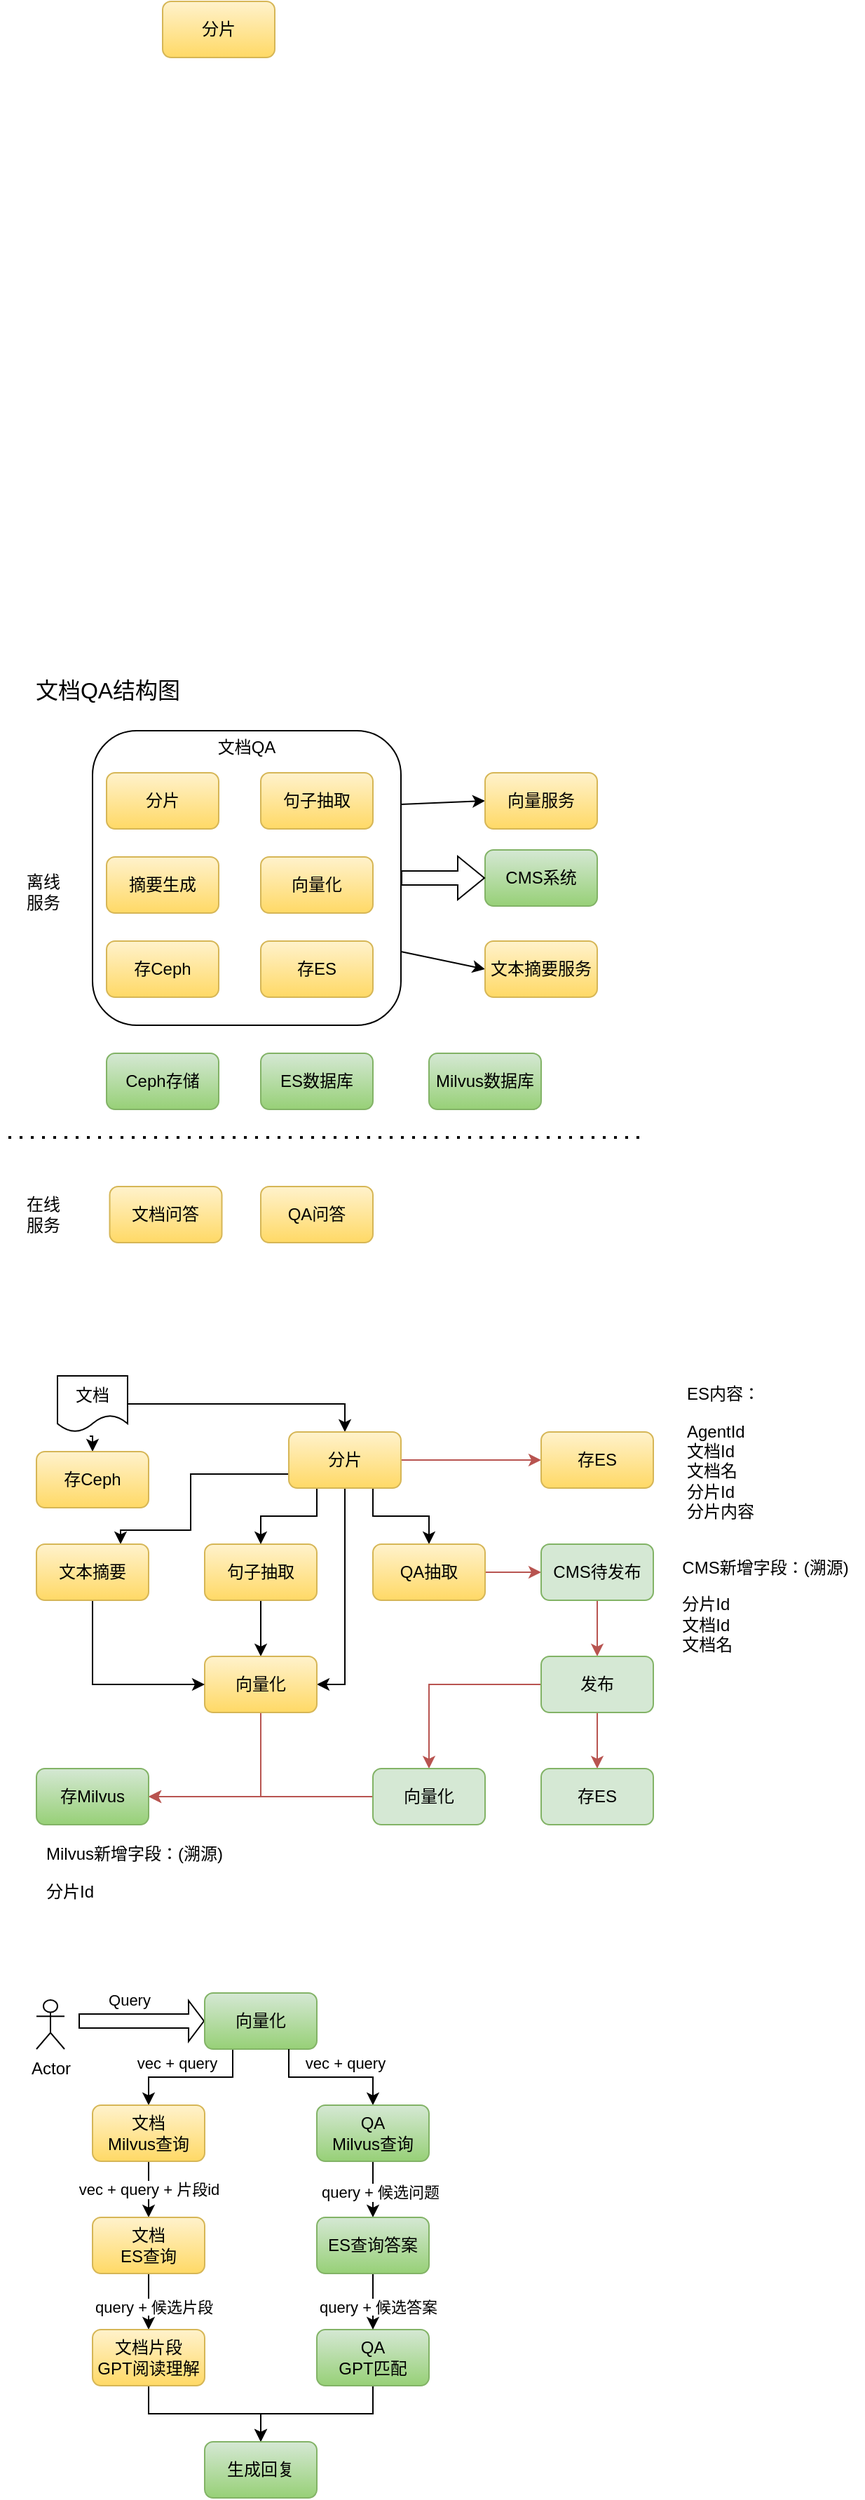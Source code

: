 <mxfile version="21.6.5" type="github">
  <diagram name="第 1 页" id="VAXkkfN3yXfzUiDOJ94b">
    <mxGraphModel dx="1434" dy="1927" grid="0" gridSize="10" guides="1" tooltips="1" connect="1" arrows="1" fold="1" page="1" pageScale="1" pageWidth="827" pageHeight="1169" math="0" shadow="0">
      <root>
        <mxCell id="0" />
        <mxCell id="1" parent="0" />
        <mxCell id="JsQhKpP70sVBwvGAXee8-13" style="rounded=0;orthogonalLoop=1;jettySize=auto;html=1;exitX=1;exitY=0.25;exitDx=0;exitDy=0;entryX=0;entryY=0.5;entryDx=0;entryDy=0;" edge="1" parent="1" source="JsQhKpP70sVBwvGAXee8-1" target="JsQhKpP70sVBwvGAXee8-6">
          <mxGeometry relative="1" as="geometry" />
        </mxCell>
        <mxCell id="JsQhKpP70sVBwvGAXee8-14" style="rounded=0;orthogonalLoop=1;jettySize=auto;html=1;exitX=1;exitY=0.75;exitDx=0;exitDy=0;entryX=0;entryY=0.5;entryDx=0;entryDy=0;" edge="1" parent="1" source="JsQhKpP70sVBwvGAXee8-1" target="JsQhKpP70sVBwvGAXee8-7">
          <mxGeometry relative="1" as="geometry" />
        </mxCell>
        <mxCell id="JsQhKpP70sVBwvGAXee8-1" value="&lt;div data-docx-has-block-data=&quot;false&quot; data-page-id=&quot;IavKd3UYRoMr8fxOqR1cjn0Enic&quot;&gt;&lt;div class=&quot;old-record-id-GwW4dI3B1oziIux4xi4cpaWLn6g&quot; style=&quot;&quot;&gt;文档QA&lt;/div&gt;&lt;div class=&quot;old-record-id-GwW4dI3B1oziIux4xi4cpaWLn6g&quot; style=&quot;&quot;&gt;&lt;br&gt;&lt;/div&gt;&lt;div class=&quot;old-record-id-GwW4dI3B1oziIux4xi4cpaWLn6g&quot; style=&quot;&quot;&gt;&lt;br&gt;&lt;/div&gt;&lt;div class=&quot;old-record-id-GwW4dI3B1oziIux4xi4cpaWLn6g&quot; style=&quot;&quot;&gt;&lt;br&gt;&lt;/div&gt;&lt;div class=&quot;old-record-id-GwW4dI3B1oziIux4xi4cpaWLn6g&quot; style=&quot;&quot;&gt;&lt;br&gt;&lt;/div&gt;&lt;div class=&quot;old-record-id-GwW4dI3B1oziIux4xi4cpaWLn6g&quot; style=&quot;&quot;&gt;&lt;br&gt;&lt;/div&gt;&lt;div class=&quot;old-record-id-GwW4dI3B1oziIux4xi4cpaWLn6g&quot; style=&quot;&quot;&gt;&lt;br&gt;&lt;/div&gt;&lt;div class=&quot;old-record-id-GwW4dI3B1oziIux4xi4cpaWLn6g&quot; style=&quot;&quot;&gt;&lt;br&gt;&lt;/div&gt;&lt;div class=&quot;old-record-id-GwW4dI3B1oziIux4xi4cpaWLn6g&quot; style=&quot;&quot;&gt;&lt;br&gt;&lt;/div&gt;&lt;div class=&quot;old-record-id-GwW4dI3B1oziIux4xi4cpaWLn6g&quot; style=&quot;&quot;&gt;&lt;br&gt;&lt;/div&gt;&lt;div class=&quot;old-record-id-GwW4dI3B1oziIux4xi4cpaWLn6g&quot; style=&quot;&quot;&gt;&lt;br&gt;&lt;/div&gt;&lt;div class=&quot;old-record-id-GwW4dI3B1oziIux4xi4cpaWLn6g&quot; style=&quot;&quot;&gt;&lt;br&gt;&lt;/div&gt;&lt;div class=&quot;old-record-id-GwW4dI3B1oziIux4xi4cpaWLn6g&quot; style=&quot;&quot;&gt;&lt;br&gt;&lt;/div&gt;&lt;div class=&quot;old-record-id-GwW4dI3B1oziIux4xi4cpaWLn6g&quot; style=&quot;&quot;&gt;&lt;br&gt;&lt;/div&gt;&lt;/div&gt;" style="rounded=1;whiteSpace=wrap;html=1;fillColor=none;" vertex="1" parent="1">
          <mxGeometry x="80" y="130" width="220" height="210" as="geometry" />
        </mxCell>
        <mxCell id="MwvR7IS0rDGGBposnLcL-12" style="edgeStyle=orthogonalEdgeStyle;rounded=0;orthogonalLoop=1;jettySize=auto;html=1;exitX=0.5;exitY=1;exitDx=0;exitDy=0;entryX=0.5;entryY=0;entryDx=0;entryDy=0;" parent="1" source="MwvR7IS0rDGGBposnLcL-1" target="MwvR7IS0rDGGBposnLcL-11" edge="1">
          <mxGeometry relative="1" as="geometry" />
        </mxCell>
        <mxCell id="MwvR7IS0rDGGBposnLcL-1" value="句子抽取" style="rounded=1;whiteSpace=wrap;html=1;fillColor=#fff2cc;gradientColor=#ffd966;strokeColor=#d6b656;" parent="1" vertex="1">
          <mxGeometry x="160" y="710" width="80" height="40" as="geometry" />
        </mxCell>
        <mxCell id="MwvR7IS0rDGGBposnLcL-16" style="edgeStyle=orthogonalEdgeStyle;rounded=0;orthogonalLoop=1;jettySize=auto;html=1;exitX=0.46;exitY=1.075;exitDx=0;exitDy=0;entryX=0.5;entryY=0;entryDx=0;entryDy=0;exitPerimeter=0;" parent="1" source="MwvR7IS0rDGGBposnLcL-2" target="MwvR7IS0rDGGBposnLcL-14" edge="1">
          <mxGeometry relative="1" as="geometry">
            <Array as="points">
              <mxPoint x="80" y="633" />
            </Array>
          </mxGeometry>
        </mxCell>
        <mxCell id="MwvR7IS0rDGGBposnLcL-17" style="edgeStyle=orthogonalEdgeStyle;rounded=0;orthogonalLoop=1;jettySize=auto;html=1;exitX=1;exitY=0.5;exitDx=0;exitDy=0;entryX=0.5;entryY=0;entryDx=0;entryDy=0;" parent="1" source="MwvR7IS0rDGGBposnLcL-2" target="MwvR7IS0rDGGBposnLcL-7" edge="1">
          <mxGeometry relative="1" as="geometry" />
        </mxCell>
        <mxCell id="MwvR7IS0rDGGBposnLcL-2" value="文档" style="shape=document;whiteSpace=wrap;html=1;boundedLbl=1;" parent="1" vertex="1">
          <mxGeometry x="55" y="590" width="50" height="40" as="geometry" />
        </mxCell>
        <mxCell id="MwvR7IS0rDGGBposnLcL-9" style="edgeStyle=orthogonalEdgeStyle;rounded=0;orthogonalLoop=1;jettySize=auto;html=1;exitX=0.25;exitY=1;exitDx=0;exitDy=0;entryX=0.5;entryY=0;entryDx=0;entryDy=0;" parent="1" source="MwvR7IS0rDGGBposnLcL-7" target="MwvR7IS0rDGGBposnLcL-1" edge="1">
          <mxGeometry relative="1" as="geometry" />
        </mxCell>
        <mxCell id="MwvR7IS0rDGGBposnLcL-10" style="edgeStyle=orthogonalEdgeStyle;rounded=0;orthogonalLoop=1;jettySize=auto;html=1;exitX=0.75;exitY=1;exitDx=0;exitDy=0;" parent="1" source="MwvR7IS0rDGGBposnLcL-7" target="MwvR7IS0rDGGBposnLcL-8" edge="1">
          <mxGeometry relative="1" as="geometry" />
        </mxCell>
        <mxCell id="MwvR7IS0rDGGBposnLcL-19" style="edgeStyle=orthogonalEdgeStyle;rounded=0;orthogonalLoop=1;jettySize=auto;html=1;exitX=1;exitY=0.5;exitDx=0;exitDy=0;entryX=0;entryY=0.5;entryDx=0;entryDy=0;fillColor=#f8cecc;gradientColor=#ea6b66;strokeColor=#b85450;" parent="1" source="MwvR7IS0rDGGBposnLcL-7" target="MwvR7IS0rDGGBposnLcL-18" edge="1">
          <mxGeometry relative="1" as="geometry" />
        </mxCell>
        <mxCell id="0MtGEua7XknT2rirbN3q-13" style="edgeStyle=orthogonalEdgeStyle;rounded=0;orthogonalLoop=1;jettySize=auto;html=1;exitX=0.5;exitY=1;exitDx=0;exitDy=0;entryX=1;entryY=0.5;entryDx=0;entryDy=0;" parent="1" source="MwvR7IS0rDGGBposnLcL-7" target="MwvR7IS0rDGGBposnLcL-11" edge="1">
          <mxGeometry relative="1" as="geometry" />
        </mxCell>
        <mxCell id="JsQhKpP70sVBwvGAXee8-9" style="edgeStyle=orthogonalEdgeStyle;rounded=0;orthogonalLoop=1;jettySize=auto;html=1;exitX=0;exitY=0.75;exitDx=0;exitDy=0;entryX=0.75;entryY=0;entryDx=0;entryDy=0;" edge="1" parent="1" source="MwvR7IS0rDGGBposnLcL-7" target="JsQhKpP70sVBwvGAXee8-8">
          <mxGeometry relative="1" as="geometry">
            <Array as="points">
              <mxPoint x="150" y="660" />
              <mxPoint x="150" y="700" />
              <mxPoint x="100" y="700" />
            </Array>
          </mxGeometry>
        </mxCell>
        <mxCell id="MwvR7IS0rDGGBposnLcL-7" value="分片" style="rounded=1;whiteSpace=wrap;html=1;fillColor=#fff2cc;gradientColor=#ffd966;strokeColor=#d6b656;" parent="1" vertex="1">
          <mxGeometry x="220" y="630" width="80" height="40" as="geometry" />
        </mxCell>
        <mxCell id="MwvR7IS0rDGGBposnLcL-13" style="edgeStyle=orthogonalEdgeStyle;rounded=0;orthogonalLoop=1;jettySize=auto;html=1;exitX=0.5;exitY=1;exitDx=0;exitDy=0;entryX=0.5;entryY=0;entryDx=0;entryDy=0;fillColor=#f8cecc;gradientColor=#ea6b66;strokeColor=#b85450;" parent="1" source="0MtGEua7XknT2rirbN3q-4" target="0MtGEua7XknT2rirbN3q-1" edge="1">
          <mxGeometry relative="1" as="geometry" />
        </mxCell>
        <mxCell id="0MtGEua7XknT2rirbN3q-5" style="edgeStyle=orthogonalEdgeStyle;rounded=0;orthogonalLoop=1;jettySize=auto;html=1;exitX=1;exitY=0.5;exitDx=0;exitDy=0;entryX=0;entryY=0.5;entryDx=0;entryDy=0;fillColor=#f8cecc;gradientColor=#ea6b66;strokeColor=#b85450;" parent="1" source="MwvR7IS0rDGGBposnLcL-8" target="0MtGEua7XknT2rirbN3q-4" edge="1">
          <mxGeometry relative="1" as="geometry" />
        </mxCell>
        <mxCell id="MwvR7IS0rDGGBposnLcL-8" value="QA抽取" style="rounded=1;whiteSpace=wrap;html=1;fillColor=#fff2cc;gradientColor=#ffd966;strokeColor=#d6b656;" parent="1" vertex="1">
          <mxGeometry x="280" y="710" width="80" height="40" as="geometry" />
        </mxCell>
        <mxCell id="0MtGEua7XknT2rirbN3q-3" style="edgeStyle=orthogonalEdgeStyle;rounded=0;orthogonalLoop=1;jettySize=auto;html=1;exitX=0.5;exitY=1;exitDx=0;exitDy=0;entryX=1;entryY=0.5;entryDx=0;entryDy=0;fillColor=#f8cecc;gradientColor=#ea6b66;strokeColor=#b85450;" parent="1" source="MwvR7IS0rDGGBposnLcL-11" target="0MtGEua7XknT2rirbN3q-2" edge="1">
          <mxGeometry relative="1" as="geometry" />
        </mxCell>
        <mxCell id="MwvR7IS0rDGGBposnLcL-11" value="向量化" style="rounded=1;whiteSpace=wrap;html=1;fillColor=#fff2cc;gradientColor=#ffd966;strokeColor=#d6b656;" parent="1" vertex="1">
          <mxGeometry x="160" y="790" width="80" height="40" as="geometry" />
        </mxCell>
        <mxCell id="MwvR7IS0rDGGBposnLcL-14" value="存Ceph" style="rounded=1;whiteSpace=wrap;html=1;fillColor=#fff2cc;gradientColor=#ffd966;strokeColor=#d6b656;" parent="1" vertex="1">
          <mxGeometry x="40" y="644" width="80" height="40" as="geometry" />
        </mxCell>
        <mxCell id="MwvR7IS0rDGGBposnLcL-18" value="存ES" style="rounded=1;whiteSpace=wrap;html=1;fillColor=#fff2cc;gradientColor=#ffd966;strokeColor=#d6b656;" parent="1" vertex="1">
          <mxGeometry x="400" y="630" width="80" height="40" as="geometry" />
        </mxCell>
        <mxCell id="MwvR7IS0rDGGBposnLcL-22" value="ES内容：&lt;br&gt;&lt;p style=&quot;border-color: var(--border-color); text-align: left;&quot;&gt;AgentId&lt;br&gt;文档Id&lt;br style=&quot;border-color: var(--border-color); text-align: center;&quot;&gt;文档名&lt;br style=&quot;border-color: var(--border-color);&quot;&gt;分片Id&lt;br style=&quot;border-color: var(--border-color);&quot;&gt;分片内容&lt;/p&gt;&lt;p style=&quot;border-color: var(--border-color); text-align: left;&quot;&gt;&lt;span style=&quot;border-color: var(--border-color); text-align: center;&quot;&gt;&lt;br style=&quot;border-color: var(--border-color);&quot;&gt;&lt;/span&gt;&lt;/p&gt;" style="text;html=1;strokeColor=none;fillColor=none;align=center;verticalAlign=middle;whiteSpace=wrap;rounded=0;" parent="1" vertex="1">
          <mxGeometry x="500" y="649" width="60" height="30" as="geometry" />
        </mxCell>
        <mxCell id="0MtGEua7XknT2rirbN3q-7" style="edgeStyle=orthogonalEdgeStyle;rounded=0;orthogonalLoop=1;jettySize=auto;html=1;exitX=0;exitY=0.5;exitDx=0;exitDy=0;entryX=0.5;entryY=0;entryDx=0;entryDy=0;fillColor=#f8cecc;gradientColor=#ea6b66;strokeColor=#b85450;" parent="1" source="0MtGEua7XknT2rirbN3q-1" target="0MtGEua7XknT2rirbN3q-6" edge="1">
          <mxGeometry relative="1" as="geometry" />
        </mxCell>
        <mxCell id="0MtGEua7XknT2rirbN3q-10" style="edgeStyle=orthogonalEdgeStyle;rounded=0;orthogonalLoop=1;jettySize=auto;html=1;exitX=0.5;exitY=1;exitDx=0;exitDy=0;entryX=0.5;entryY=0;entryDx=0;entryDy=0;fillColor=#f8cecc;gradientColor=#ea6b66;strokeColor=#b85450;" parent="1" source="0MtGEua7XknT2rirbN3q-1" target="0MtGEua7XknT2rirbN3q-9" edge="1">
          <mxGeometry relative="1" as="geometry" />
        </mxCell>
        <mxCell id="0MtGEua7XknT2rirbN3q-1" value="发布" style="rounded=1;whiteSpace=wrap;html=1;fillColor=#d5e8d4;strokeColor=#82b366;" parent="1" vertex="1">
          <mxGeometry x="400" y="790" width="80" height="40" as="geometry" />
        </mxCell>
        <mxCell id="0MtGEua7XknT2rirbN3q-2" value="存Milvus" style="rounded=1;whiteSpace=wrap;html=1;fillColor=#d5e8d4;gradientColor=#97d077;strokeColor=#82b366;" parent="1" vertex="1">
          <mxGeometry x="40" y="870" width="80" height="40" as="geometry" />
        </mxCell>
        <mxCell id="0MtGEua7XknT2rirbN3q-4" value="CMS待发布" style="rounded=1;whiteSpace=wrap;html=1;fillColor=#d5e8d4;strokeColor=#82b366;" parent="1" vertex="1">
          <mxGeometry x="400" y="710" width="80" height="40" as="geometry" />
        </mxCell>
        <mxCell id="0MtGEua7XknT2rirbN3q-8" style="edgeStyle=orthogonalEdgeStyle;rounded=0;orthogonalLoop=1;jettySize=auto;html=1;exitX=0;exitY=0.5;exitDx=0;exitDy=0;fillColor=#f8cecc;gradientColor=#ea6b66;strokeColor=#b85450;" parent="1" source="0MtGEua7XknT2rirbN3q-6" target="0MtGEua7XknT2rirbN3q-2" edge="1">
          <mxGeometry relative="1" as="geometry" />
        </mxCell>
        <mxCell id="0MtGEua7XknT2rirbN3q-6" value="向量化" style="rounded=1;whiteSpace=wrap;html=1;fillColor=#d5e8d4;strokeColor=#82b366;" parent="1" vertex="1">
          <mxGeometry x="280" y="870" width="80" height="40" as="geometry" />
        </mxCell>
        <mxCell id="0MtGEua7XknT2rirbN3q-9" value="存ES" style="rounded=1;whiteSpace=wrap;html=1;fillColor=#d5e8d4;strokeColor=#82b366;" parent="1" vertex="1">
          <mxGeometry x="400" y="870" width="80" height="40" as="geometry" />
        </mxCell>
        <mxCell id="0MtGEua7XknT2rirbN3q-11" value="CMS新增字段：(溯源)&lt;br&gt;&lt;p style=&quot;border-color: var(--border-color); text-align: left;&quot;&gt;分片Id&lt;br style=&quot;border-color: var(--border-color);&quot;&gt;文档Id&lt;br style=&quot;border-color: var(--border-color); text-align: center;&quot;&gt;文档名&lt;br style=&quot;border-color: var(--border-color);&quot;&gt;&lt;/p&gt;" style="text;html=1;strokeColor=none;fillColor=none;align=center;verticalAlign=middle;whiteSpace=wrap;rounded=0;" parent="1" vertex="1">
          <mxGeometry x="490" y="710" width="140" height="100" as="geometry" />
        </mxCell>
        <mxCell id="0MtGEua7XknT2rirbN3q-12" value="Milvus新增字段：(溯源)&lt;br&gt;&lt;p style=&quot;border-color: var(--border-color); text-align: left;&quot;&gt;分片Id&lt;br style=&quot;border-color: var(--border-color);&quot;&gt;&lt;/p&gt;" style="text;html=1;strokeColor=none;fillColor=none;align=center;verticalAlign=middle;whiteSpace=wrap;rounded=0;" parent="1" vertex="1">
          <mxGeometry x="40" y="900" width="140" height="100" as="geometry" />
        </mxCell>
        <mxCell id="0MtGEua7XknT2rirbN3q-14" value="Actor" style="shape=umlActor;verticalLabelPosition=bottom;verticalAlign=top;html=1;outlineConnect=0;" parent="1" vertex="1">
          <mxGeometry x="40" y="1035" width="20" height="35" as="geometry" />
        </mxCell>
        <mxCell id="0MtGEua7XknT2rirbN3q-15" value="" style="shape=flexArrow;endArrow=classic;html=1;rounded=0;endWidth=18;endSize=3.33;entryX=0;entryY=0.5;entryDx=0;entryDy=0;" parent="1" target="0MtGEua7XknT2rirbN3q-17" edge="1">
          <mxGeometry width="50" height="50" relative="1" as="geometry">
            <mxPoint x="70" y="1050" as="sourcePoint" />
            <mxPoint x="120" y="1050" as="targetPoint" />
          </mxGeometry>
        </mxCell>
        <mxCell id="0MtGEua7XknT2rirbN3q-16" value="Query" style="edgeLabel;html=1;align=center;verticalAlign=middle;resizable=0;points=[];" parent="0MtGEua7XknT2rirbN3q-15" vertex="1" connectable="0">
          <mxGeometry x="-0.2" y="-2" relative="1" as="geometry">
            <mxPoint y="-17" as="offset" />
          </mxGeometry>
        </mxCell>
        <mxCell id="0MtGEua7XknT2rirbN3q-24" style="edgeStyle=orthogonalEdgeStyle;rounded=0;orthogonalLoop=1;jettySize=auto;html=1;exitX=0.25;exitY=1;exitDx=0;exitDy=0;entryX=0.5;entryY=0;entryDx=0;entryDy=0;" parent="1" source="0MtGEua7XknT2rirbN3q-17" target="0MtGEua7XknT2rirbN3q-20" edge="1">
          <mxGeometry relative="1" as="geometry" />
        </mxCell>
        <mxCell id="0MtGEua7XknT2rirbN3q-31" value="vec + query" style="edgeLabel;html=1;align=center;verticalAlign=middle;resizable=0;points=[];" parent="0MtGEua7XknT2rirbN3q-24" vertex="1" connectable="0">
          <mxGeometry y="1" relative="1" as="geometry">
            <mxPoint x="-10" y="-11" as="offset" />
          </mxGeometry>
        </mxCell>
        <mxCell id="0MtGEua7XknT2rirbN3q-17" value="向量化" style="rounded=1;whiteSpace=wrap;html=1;fillColor=#d5e8d4;gradientColor=#97d077;strokeColor=#82b366;" parent="1" vertex="1">
          <mxGeometry x="160" y="1030" width="80" height="40" as="geometry" />
        </mxCell>
        <mxCell id="0MtGEua7XknT2rirbN3q-23" style="edgeStyle=orthogonalEdgeStyle;rounded=0;orthogonalLoop=1;jettySize=auto;html=1;exitX=0.75;exitY=1;exitDx=0;exitDy=0;entryX=0.5;entryY=0;entryDx=0;entryDy=0;" parent="1" source="0MtGEua7XknT2rirbN3q-17" target="0MtGEua7XknT2rirbN3q-21" edge="1">
          <mxGeometry relative="1" as="geometry">
            <mxPoint x="340" y="1070" as="sourcePoint" />
          </mxGeometry>
        </mxCell>
        <mxCell id="0MtGEua7XknT2rirbN3q-26" style="edgeStyle=orthogonalEdgeStyle;rounded=0;orthogonalLoop=1;jettySize=auto;html=1;exitX=0.5;exitY=1;exitDx=0;exitDy=0;entryX=0.5;entryY=0;entryDx=0;entryDy=0;" parent="1" source="0MtGEua7XknT2rirbN3q-20" target="0MtGEua7XknT2rirbN3q-25" edge="1">
          <mxGeometry relative="1" as="geometry" />
        </mxCell>
        <mxCell id="0MtGEua7XknT2rirbN3q-20" value="文档&lt;br&gt;Milvus查询" style="rounded=1;whiteSpace=wrap;html=1;fillColor=#fff2cc;gradientColor=#ffd966;strokeColor=#d6b656;" parent="1" vertex="1">
          <mxGeometry x="80" y="1110" width="80" height="40" as="geometry" />
        </mxCell>
        <mxCell id="0MtGEua7XknT2rirbN3q-28" style="edgeStyle=orthogonalEdgeStyle;rounded=0;orthogonalLoop=1;jettySize=auto;html=1;exitX=0.5;exitY=1;exitDx=0;exitDy=0;entryX=0.5;entryY=0;entryDx=0;entryDy=0;" parent="1" source="0MtGEua7XknT2rirbN3q-21" target="0MtGEua7XknT2rirbN3q-41" edge="1">
          <mxGeometry relative="1" as="geometry" />
        </mxCell>
        <mxCell id="0MtGEua7XknT2rirbN3q-21" value="QA&lt;br&gt;Milvus查询" style="rounded=1;whiteSpace=wrap;html=1;fillColor=#d5e8d4;gradientColor=#97d077;strokeColor=#82b366;" parent="1" vertex="1">
          <mxGeometry x="240" y="1110" width="80" height="40" as="geometry" />
        </mxCell>
        <mxCell id="0MtGEua7XknT2rirbN3q-30" style="edgeStyle=orthogonalEdgeStyle;rounded=0;orthogonalLoop=1;jettySize=auto;html=1;exitX=0.5;exitY=1;exitDx=0;exitDy=0;entryX=0.5;entryY=0;entryDx=0;entryDy=0;" parent="1" source="0MtGEua7XknT2rirbN3q-25" target="0MtGEua7XknT2rirbN3q-29" edge="1">
          <mxGeometry relative="1" as="geometry" />
        </mxCell>
        <mxCell id="0MtGEua7XknT2rirbN3q-25" value="文档&lt;br&gt;ES查询" style="rounded=1;whiteSpace=wrap;html=1;fillColor=#fff2cc;gradientColor=#ffd966;strokeColor=#d6b656;" parent="1" vertex="1">
          <mxGeometry x="80" y="1190" width="80" height="40" as="geometry" />
        </mxCell>
        <mxCell id="0MtGEua7XknT2rirbN3q-40" style="edgeStyle=orthogonalEdgeStyle;rounded=0;orthogonalLoop=1;jettySize=auto;html=1;exitX=0.5;exitY=1;exitDx=0;exitDy=0;entryX=0.5;entryY=0;entryDx=0;entryDy=0;" parent="1" source="0MtGEua7XknT2rirbN3q-27" target="0MtGEua7XknT2rirbN3q-38" edge="1">
          <mxGeometry relative="1" as="geometry" />
        </mxCell>
        <mxCell id="0MtGEua7XknT2rirbN3q-27" value="QA&lt;br&gt;GPT匹配" style="rounded=1;whiteSpace=wrap;html=1;fillColor=#d5e8d4;gradientColor=#97d077;strokeColor=#82b366;" parent="1" vertex="1">
          <mxGeometry x="240" y="1270" width="80" height="40" as="geometry" />
        </mxCell>
        <mxCell id="0MtGEua7XknT2rirbN3q-39" style="edgeStyle=orthogonalEdgeStyle;rounded=0;orthogonalLoop=1;jettySize=auto;html=1;exitX=0.5;exitY=1;exitDx=0;exitDy=0;entryX=0.5;entryY=0;entryDx=0;entryDy=0;" parent="1" source="0MtGEua7XknT2rirbN3q-29" target="0MtGEua7XknT2rirbN3q-38" edge="1">
          <mxGeometry relative="1" as="geometry" />
        </mxCell>
        <mxCell id="0MtGEua7XknT2rirbN3q-29" value="文档片段&lt;br&gt;GPT阅读理解" style="rounded=1;whiteSpace=wrap;html=1;fillColor=#fff2cc;gradientColor=#ffd966;strokeColor=#d6b656;" parent="1" vertex="1">
          <mxGeometry x="80" y="1270" width="80" height="40" as="geometry" />
        </mxCell>
        <mxCell id="0MtGEua7XknT2rirbN3q-33" value="vec + query" style="edgeLabel;html=1;align=center;verticalAlign=middle;resizable=0;points=[];" parent="1" vertex="1" connectable="0">
          <mxGeometry x="260" y="1080" as="geometry" />
        </mxCell>
        <mxCell id="0MtGEua7XknT2rirbN3q-35" value="vec + query +&amp;nbsp;片段id" style="edgeLabel;html=1;align=center;verticalAlign=middle;resizable=0;points=[];" parent="1" vertex="1" connectable="0">
          <mxGeometry x="120" y="1170" as="geometry" />
        </mxCell>
        <mxCell id="0MtGEua7XknT2rirbN3q-36" value="&lt;span style=&quot;color: rgb(0, 0, 0); font-family: Helvetica; font-size: 11px; font-style: normal; font-variant-ligatures: normal; font-variant-caps: normal; font-weight: 400; letter-spacing: normal; orphans: 2; text-align: center; text-indent: 0px; text-transform: none; widows: 2; word-spacing: 0px; -webkit-text-stroke-width: 0px; background-color: rgb(255, 255, 255); text-decoration-thickness: initial; text-decoration-style: initial; text-decoration-color: initial; float: none; display: inline !important;&quot;&gt;query +&amp;nbsp;候选片段&lt;/span&gt;" style="text;whiteSpace=wrap;html=1;" parent="1" vertex="1">
          <mxGeometry x="80" y="1240" width="100" height="40" as="geometry" />
        </mxCell>
        <mxCell id="0MtGEua7XknT2rirbN3q-37" value="query +&amp;nbsp;候选问题" style="edgeLabel;html=1;align=center;verticalAlign=middle;resizable=0;points=[];" parent="1" vertex="1" connectable="0">
          <mxGeometry x="290" y="1170" as="geometry">
            <mxPoint x="-5" y="2" as="offset" />
          </mxGeometry>
        </mxCell>
        <mxCell id="0MtGEua7XknT2rirbN3q-38" value="生成回复" style="rounded=1;whiteSpace=wrap;html=1;fillColor=#d5e8d4;gradientColor=#97d077;strokeColor=#82b366;" parent="1" vertex="1">
          <mxGeometry x="160" y="1350" width="80" height="40" as="geometry" />
        </mxCell>
        <mxCell id="0MtGEua7XknT2rirbN3q-42" style="edgeStyle=orthogonalEdgeStyle;rounded=0;orthogonalLoop=1;jettySize=auto;html=1;exitX=0.5;exitY=1;exitDx=0;exitDy=0;entryX=0.5;entryY=0;entryDx=0;entryDy=0;" parent="1" source="0MtGEua7XknT2rirbN3q-41" target="0MtGEua7XknT2rirbN3q-27" edge="1">
          <mxGeometry relative="1" as="geometry" />
        </mxCell>
        <mxCell id="0MtGEua7XknT2rirbN3q-41" value="ES查询答案" style="rounded=1;whiteSpace=wrap;html=1;fillColor=#d5e8d4;gradientColor=#97d077;strokeColor=#82b366;" parent="1" vertex="1">
          <mxGeometry x="240" y="1190" width="80" height="40" as="geometry" />
        </mxCell>
        <mxCell id="0MtGEua7XknT2rirbN3q-43" value="&lt;span style=&quot;color: rgb(0, 0, 0); font-family: Helvetica; font-size: 11px; font-style: normal; font-variant-ligatures: normal; font-variant-caps: normal; font-weight: 400; letter-spacing: normal; orphans: 2; text-align: center; text-indent: 0px; text-transform: none; widows: 2; word-spacing: 0px; -webkit-text-stroke-width: 0px; background-color: rgb(255, 255, 255); text-decoration-thickness: initial; text-decoration-style: initial; text-decoration-color: initial; float: none; display: inline !important;&quot;&gt;query +&amp;nbsp;候选答案&lt;/span&gt;" style="text;whiteSpace=wrap;html=1;" parent="1" vertex="1">
          <mxGeometry x="240" y="1240" width="100" height="40" as="geometry" />
        </mxCell>
        <mxCell id="JsQhKpP70sVBwvGAXee8-3" value="分片" style="rounded=1;whiteSpace=wrap;html=1;fillColor=#fff2cc;gradientColor=#ffd966;strokeColor=#d6b656;" vertex="1" parent="1">
          <mxGeometry x="90" y="160" width="80" height="40" as="geometry" />
        </mxCell>
        <mxCell id="JsQhKpP70sVBwvGAXee8-4" value="分片" style="rounded=1;whiteSpace=wrap;html=1;fillColor=#fff2cc;gradientColor=#ffd966;strokeColor=#d6b656;" vertex="1" parent="1">
          <mxGeometry x="130" y="-390" width="80" height="40" as="geometry" />
        </mxCell>
        <mxCell id="JsQhKpP70sVBwvGAXee8-5" value="句子抽取" style="rounded=1;whiteSpace=wrap;html=1;fillColor=#fff2cc;gradientColor=#ffd966;strokeColor=#d6b656;" vertex="1" parent="1">
          <mxGeometry x="200" y="160" width="80" height="40" as="geometry" />
        </mxCell>
        <mxCell id="JsQhKpP70sVBwvGAXee8-6" value="向量服务" style="rounded=1;whiteSpace=wrap;html=1;fillColor=#fff2cc;gradientColor=#ffd966;strokeColor=#d6b656;" vertex="1" parent="1">
          <mxGeometry x="360" y="160" width="80" height="40" as="geometry" />
        </mxCell>
        <mxCell id="JsQhKpP70sVBwvGAXee8-7" value="文本摘要服务" style="rounded=1;whiteSpace=wrap;html=1;fillColor=#fff2cc;gradientColor=#ffd966;strokeColor=#d6b656;" vertex="1" parent="1">
          <mxGeometry x="360" y="280" width="80" height="40" as="geometry" />
        </mxCell>
        <mxCell id="JsQhKpP70sVBwvGAXee8-10" style="edgeStyle=orthogonalEdgeStyle;rounded=0;orthogonalLoop=1;jettySize=auto;html=1;exitX=0.5;exitY=1;exitDx=0;exitDy=0;entryX=0;entryY=0.5;entryDx=0;entryDy=0;" edge="1" parent="1" source="JsQhKpP70sVBwvGAXee8-8" target="MwvR7IS0rDGGBposnLcL-11">
          <mxGeometry relative="1" as="geometry" />
        </mxCell>
        <mxCell id="JsQhKpP70sVBwvGAXee8-8" value="文本摘要" style="rounded=1;whiteSpace=wrap;html=1;fillColor=#fff2cc;gradientColor=#ffd966;strokeColor=#d6b656;" vertex="1" parent="1">
          <mxGeometry x="40" y="710" width="80" height="40" as="geometry" />
        </mxCell>
        <mxCell id="JsQhKpP70sVBwvGAXee8-11" value="摘要生成" style="rounded=1;whiteSpace=wrap;html=1;fillColor=#fff2cc;gradientColor=#ffd966;strokeColor=#d6b656;" vertex="1" parent="1">
          <mxGeometry x="90" y="220" width="80" height="40" as="geometry" />
        </mxCell>
        <mxCell id="JsQhKpP70sVBwvGAXee8-12" value="向量化" style="rounded=1;whiteSpace=wrap;html=1;fillColor=#fff2cc;gradientColor=#ffd966;strokeColor=#d6b656;" vertex="1" parent="1">
          <mxGeometry x="200" y="220" width="80" height="40" as="geometry" />
        </mxCell>
        <mxCell id="JsQhKpP70sVBwvGAXee8-15" value="存Ceph" style="rounded=1;whiteSpace=wrap;html=1;fillColor=#fff2cc;gradientColor=#ffd966;strokeColor=#d6b656;" vertex="1" parent="1">
          <mxGeometry x="90" y="280" width="80" height="40" as="geometry" />
        </mxCell>
        <mxCell id="JsQhKpP70sVBwvGAXee8-16" value="存ES" style="rounded=1;whiteSpace=wrap;html=1;fillColor=#fff2cc;gradientColor=#ffd966;strokeColor=#d6b656;" vertex="1" parent="1">
          <mxGeometry x="200" y="280" width="80" height="40" as="geometry" />
        </mxCell>
        <mxCell id="JsQhKpP70sVBwvGAXee8-17" value="Ceph存储" style="rounded=1;whiteSpace=wrap;html=1;fillColor=#d5e8d4;gradientColor=#97d077;strokeColor=#82b366;" vertex="1" parent="1">
          <mxGeometry x="90" y="360" width="80" height="40" as="geometry" />
        </mxCell>
        <mxCell id="JsQhKpP70sVBwvGAXee8-18" value="ES数据库" style="rounded=1;whiteSpace=wrap;html=1;fillColor=#d5e8d4;gradientColor=#97d077;strokeColor=#82b366;" vertex="1" parent="1">
          <mxGeometry x="200" y="360" width="80" height="40" as="geometry" />
        </mxCell>
        <mxCell id="JsQhKpP70sVBwvGAXee8-19" value="Milvus数据库" style="rounded=1;whiteSpace=wrap;html=1;fillColor=#d5e8d4;gradientColor=#97d077;strokeColor=#82b366;" vertex="1" parent="1">
          <mxGeometry x="320" y="360" width="80" height="40" as="geometry" />
        </mxCell>
        <mxCell id="JsQhKpP70sVBwvGAXee8-20" value="CMS系统" style="rounded=1;whiteSpace=wrap;html=1;fillColor=#d5e8d4;gradientColor=#97d077;strokeColor=#82b366;" vertex="1" parent="1">
          <mxGeometry x="360" y="215" width="80" height="40" as="geometry" />
        </mxCell>
        <mxCell id="JsQhKpP70sVBwvGAXee8-21" value="" style="shape=flexArrow;endArrow=classic;html=1;rounded=0;entryX=0;entryY=0.5;entryDx=0;entryDy=0;exitX=1;exitY=0.5;exitDx=0;exitDy=0;" edge="1" parent="1" source="JsQhKpP70sVBwvGAXee8-1" target="JsQhKpP70sVBwvGAXee8-20">
          <mxGeometry width="50" height="50" relative="1" as="geometry">
            <mxPoint x="300" y="250" as="sourcePoint" />
            <mxPoint x="350" y="200" as="targetPoint" />
          </mxGeometry>
        </mxCell>
        <mxCell id="JsQhKpP70sVBwvGAXee8-22" value="文档QA结构图" style="text;html=1;strokeColor=none;fillColor=none;align=center;verticalAlign=middle;whiteSpace=wrap;rounded=0;fontSize=16;" vertex="1" parent="1">
          <mxGeometry x="33" y="86" width="115.5" height="30" as="geometry" />
        </mxCell>
        <mxCell id="JsQhKpP70sVBwvGAXee8-23" value="离线&lt;br&gt;服务" style="text;html=1;strokeColor=none;fillColor=none;align=center;verticalAlign=middle;whiteSpace=wrap;rounded=0;" vertex="1" parent="1">
          <mxGeometry x="14.5" y="230" width="60" height="30" as="geometry" />
        </mxCell>
        <mxCell id="JsQhKpP70sVBwvGAXee8-28" value="在线&lt;br&gt;服务" style="text;html=1;strokeColor=none;fillColor=none;align=center;verticalAlign=middle;whiteSpace=wrap;rounded=0;" vertex="1" parent="1">
          <mxGeometry x="14.5" y="460" width="60" height="30" as="geometry" />
        </mxCell>
        <mxCell id="JsQhKpP70sVBwvGAXee8-29" value="文档问答" style="rounded=1;whiteSpace=wrap;html=1;fillColor=#fff2cc;gradientColor=#ffd966;strokeColor=#d6b656;" vertex="1" parent="1">
          <mxGeometry x="92.25" y="455" width="80" height="40" as="geometry" />
        </mxCell>
        <mxCell id="JsQhKpP70sVBwvGAXee8-31" value="QA问答" style="rounded=1;whiteSpace=wrap;html=1;fillColor=#fff2cc;gradientColor=#ffd966;strokeColor=#d6b656;" vertex="1" parent="1">
          <mxGeometry x="200" y="455" width="80" height="40" as="geometry" />
        </mxCell>
        <mxCell id="JsQhKpP70sVBwvGAXee8-32" value="" style="endArrow=none;dashed=1;html=1;dashPattern=1 3;strokeWidth=2;rounded=0;" edge="1" parent="1">
          <mxGeometry width="50" height="50" relative="1" as="geometry">
            <mxPoint x="20" y="420" as="sourcePoint" />
            <mxPoint x="470" y="420" as="targetPoint" />
          </mxGeometry>
        </mxCell>
      </root>
    </mxGraphModel>
  </diagram>
</mxfile>
